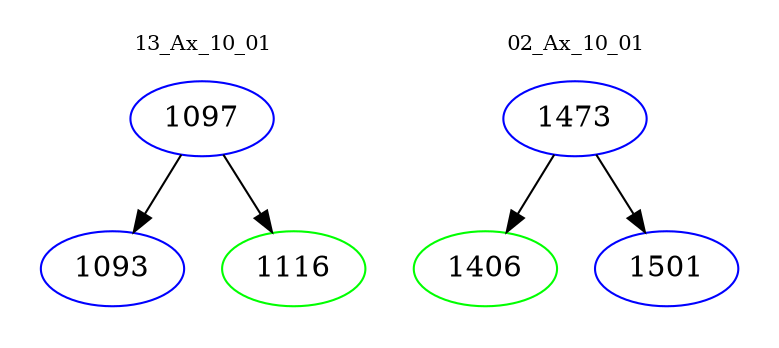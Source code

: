 digraph{
subgraph cluster_0 {
color = white
label = "13_Ax_10_01";
fontsize=10;
T0_1097 [label="1097", color="blue"]
T0_1097 -> T0_1093 [color="black"]
T0_1093 [label="1093", color="blue"]
T0_1097 -> T0_1116 [color="black"]
T0_1116 [label="1116", color="green"]
}
subgraph cluster_1 {
color = white
label = "02_Ax_10_01";
fontsize=10;
T1_1473 [label="1473", color="blue"]
T1_1473 -> T1_1406 [color="black"]
T1_1406 [label="1406", color="green"]
T1_1473 -> T1_1501 [color="black"]
T1_1501 [label="1501", color="blue"]
}
}
